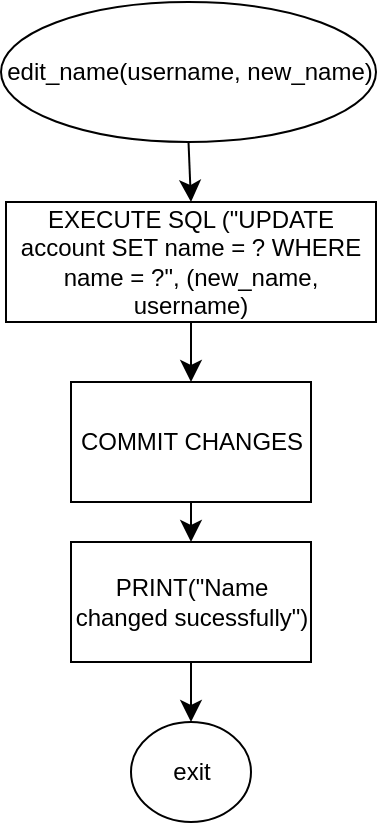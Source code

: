 <mxfile version="26.0.9">
  <diagram name="Page-1" id="-V3xriqIBiuilMpQMpii">
    <mxGraphModel dx="1276" dy="654" grid="1" gridSize="10" guides="1" tooltips="1" connect="1" arrows="1" fold="1" page="1" pageScale="1" pageWidth="850" pageHeight="1100" math="0" shadow="0">
      <root>
        <mxCell id="0" />
        <mxCell id="1" parent="0" />
        <mxCell id="So2tQpqnQpDaL-6Cw613-3" style="edgeStyle=none;curved=1;rounded=0;orthogonalLoop=1;jettySize=auto;html=1;exitX=0.5;exitY=1;exitDx=0;exitDy=0;entryX=0.5;entryY=0;entryDx=0;entryDy=0;fontSize=12;startSize=8;endSize=8;" parent="1" source="So2tQpqnQpDaL-6Cw613-1" target="So2tQpqnQpDaL-6Cw613-2" edge="1">
          <mxGeometry relative="1" as="geometry" />
        </mxCell>
        <mxCell id="So2tQpqnQpDaL-6Cw613-1" value="edit_name(username, new_name)" style="ellipse;whiteSpace=wrap;html=1;" parent="1" vertex="1">
          <mxGeometry x="297.5" y="100" width="187.5" height="70" as="geometry" />
        </mxCell>
        <mxCell id="So2tQpqnQpDaL-6Cw613-5" style="edgeStyle=none;curved=1;rounded=0;orthogonalLoop=1;jettySize=auto;html=1;exitX=0.5;exitY=1;exitDx=0;exitDy=0;entryX=0.5;entryY=0;entryDx=0;entryDy=0;fontSize=12;startSize=8;endSize=8;" parent="1" source="So2tQpqnQpDaL-6Cw613-2" target="So2tQpqnQpDaL-6Cw613-4" edge="1">
          <mxGeometry relative="1" as="geometry" />
        </mxCell>
        <mxCell id="So2tQpqnQpDaL-6Cw613-2" value="EXECUTE SQL (&quot;UPDATE account SET name = ? WHERE name = ?&quot;, (new_name, username)" style="rounded=0;whiteSpace=wrap;html=1;" parent="1" vertex="1">
          <mxGeometry x="300" y="200" width="185" height="60" as="geometry" />
        </mxCell>
        <mxCell id="So2tQpqnQpDaL-6Cw613-7" style="edgeStyle=none;curved=1;rounded=0;orthogonalLoop=1;jettySize=auto;html=1;exitX=0.5;exitY=1;exitDx=0;exitDy=0;fontSize=12;startSize=8;endSize=8;" parent="1" source="So2tQpqnQpDaL-6Cw613-4" target="So2tQpqnQpDaL-6Cw613-6" edge="1">
          <mxGeometry relative="1" as="geometry" />
        </mxCell>
        <mxCell id="So2tQpqnQpDaL-6Cw613-4" value="COMMIT CHANGES" style="rounded=0;whiteSpace=wrap;html=1;" parent="1" vertex="1">
          <mxGeometry x="332.5" y="290" width="120" height="60" as="geometry" />
        </mxCell>
        <mxCell id="So2tQpqnQpDaL-6Cw613-10" style="edgeStyle=none;curved=1;rounded=0;orthogonalLoop=1;jettySize=auto;html=1;exitX=0.5;exitY=1;exitDx=0;exitDy=0;entryX=0.5;entryY=0;entryDx=0;entryDy=0;fontSize=12;startSize=8;endSize=8;" parent="1" source="So2tQpqnQpDaL-6Cw613-6" target="So2tQpqnQpDaL-6Cw613-8" edge="1">
          <mxGeometry relative="1" as="geometry" />
        </mxCell>
        <mxCell id="So2tQpqnQpDaL-6Cw613-6" value="PRINT(&quot;Name changed sucessfully&quot;)" style="rounded=0;whiteSpace=wrap;html=1;" parent="1" vertex="1">
          <mxGeometry x="332.5" y="370" width="120" height="60" as="geometry" />
        </mxCell>
        <mxCell id="So2tQpqnQpDaL-6Cw613-8" value="exit" style="ellipse;whiteSpace=wrap;html=1;" parent="1" vertex="1">
          <mxGeometry x="362.5" y="460" width="60" height="50" as="geometry" />
        </mxCell>
      </root>
    </mxGraphModel>
  </diagram>
</mxfile>
